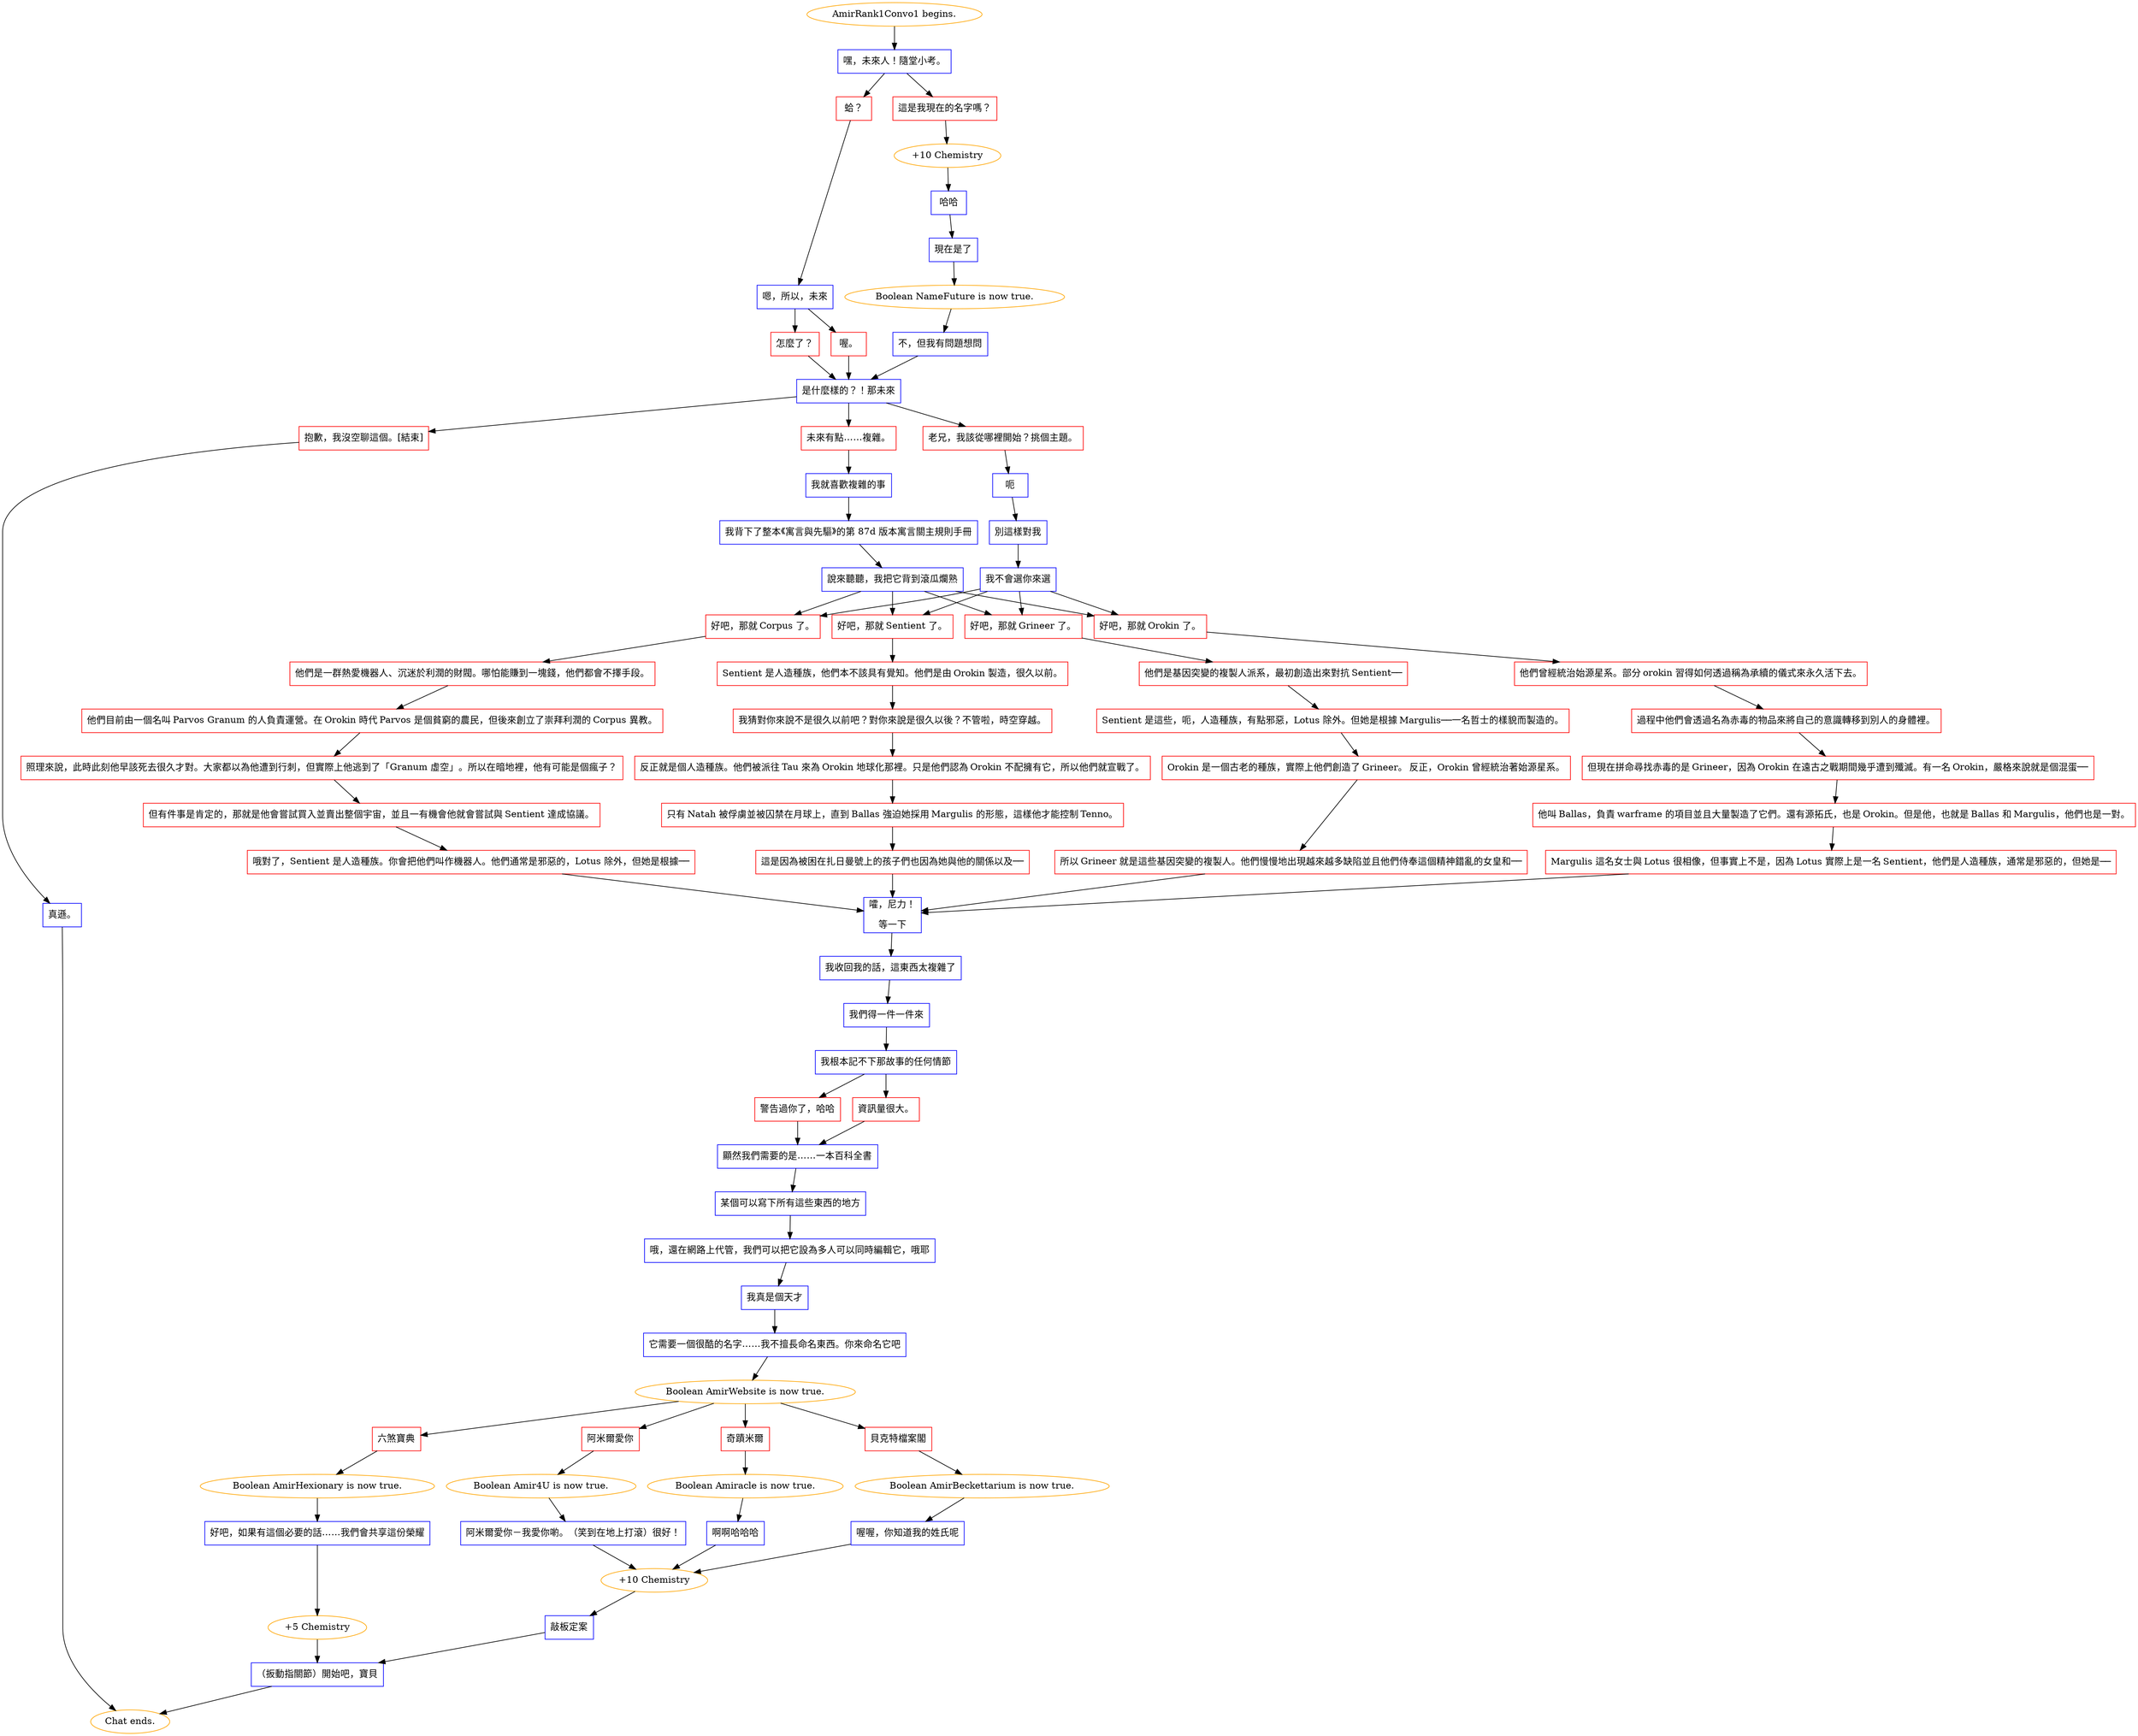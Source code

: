 digraph {
	"AmirRank1Convo1 begins." [color=orange];
		"AmirRank1Convo1 begins." -> j4091789990;
	j4091789990 [label="嘿，未來人！隨堂小考。",shape=box,color=blue];
		j4091789990 -> j3421808200;
		j4091789990 -> j2577388148;
	j3421808200 [label="蛤？",shape=box,color=red];
		j3421808200 -> j1346556019;
	j2577388148 [label="這是我現在的名字嗎？",shape=box,color=red];
		j2577388148 -> j4146718798;
	j1346556019 [label="嗯，所以，未來",shape=box,color=blue];
		j1346556019 -> j2511920319;
		j1346556019 -> j2393295391;
	j4146718798 [label="+10 Chemistry",color=orange];
		j4146718798 -> j4182003928;
	j2511920319 [label="喔。",shape=box,color=red];
		j2511920319 -> j1613093017;
	j2393295391 [label="怎麼了？",shape=box,color=red];
		j2393295391 -> j1613093017;
	j4182003928 [label="哈哈",shape=box,color=blue];
		j4182003928 -> j1734146701;
	j1613093017 [label="是什麼樣的？！那未來",shape=box,color=blue];
		j1613093017 -> j3927261930;
		j1613093017 -> j384230620;
		j1613093017 -> j1626273531;
	j1734146701 [label="現在是了",shape=box,color=blue];
		j1734146701 -> j1461846113;
	j3927261930 [label="老兄，我該從哪裡開始？挑個主題。",shape=box,color=red];
		j3927261930 -> j262200808;
	j384230620 [label="未來有點……複雜。",shape=box,color=red];
		j384230620 -> j1112739062;
	j1626273531 [label="抱歉，我沒空聊這個。[結束]",shape=box,color=red];
		j1626273531 -> j112486613;
	j1461846113 [label="Boolean NameFuture is now true.",color=orange];
		j1461846113 -> j2292596094;
	j262200808 [label="呃",shape=box,color=blue];
		j262200808 -> j3971352753;
	j1112739062 [label="我就喜歡複雜的事",shape=box,color=blue];
		j1112739062 -> j2980946475;
	j112486613 [label="真遜。",shape=box,color=blue];
		j112486613 -> "Chat ends.";
	j2292596094 [label="不，但我有問題想問",shape=box,color=blue];
		j2292596094 -> j1613093017;
	j3971352753 [label="別這樣對我",shape=box,color=blue];
		j3971352753 -> j3464980578;
	j2980946475 [label="我背下了整本《寓言與先驅》的第 87d 版本寓言關主規則手冊",shape=box,color=blue];
		j2980946475 -> j1102101518;
	"Chat ends." [color=orange];
	j3464980578 [label="我不會選你來選",shape=box,color=blue];
		j3464980578 -> j1629490993;
		j3464980578 -> j2324282796;
		j3464980578 -> j4279441191;
		j3464980578 -> j4283977709;
	j1102101518 [label="說來聽聽，我把它背到滾瓜爛熟",shape=box,color=blue];
		j1102101518 -> j1629490993;
		j1102101518 -> j2324282796;
		j1102101518 -> j4279441191;
		j1102101518 -> j4283977709;
	j1629490993 [label="好吧，那就 Orokin 了。",shape=box,color=red];
		j1629490993 -> j1822998442;
	j2324282796 [label="好吧，那就 Corpus 了。",shape=box,color=red];
		j2324282796 -> j3117878096;
	j4279441191 [label="好吧，那就 Grineer 了。",shape=box,color=red];
		j4279441191 -> j2652718103;
	j4283977709 [label="好吧，那就 Sentient 了。",shape=box,color=red];
		j4283977709 -> j2620886777;
	j1822998442 [label="他們曾經統治始源星系。部分 orokin 習得如何透過稱為承續的儀式來永久活下去。",shape=box,color=red];
		j1822998442 -> j2705105350;
	j3117878096 [label="他們是一群熱愛機器人、沉迷於利潤的財閥。哪怕能賺到一塊錢，他們都會不擇手段。",shape=box,color=red];
		j3117878096 -> j1394152337;
	j2652718103 [label="他們是基因突變的複製人派系，最初創造出來對抗 Sentient──",shape=box,color=red];
		j2652718103 -> j2119666376;
	j2620886777 [label="Sentient 是人造種族，他們本不該具有覺知。他們是由 Orokin 製造，很久以前。",shape=box,color=red];
		j2620886777 -> j3123487016;
	j2705105350 [label="過程中他們會透過名為赤毒的物品來將自己的意識轉移到別人的身體裡。",shape=box,color=red];
		j2705105350 -> j2686862694;
	j1394152337 [label="他們目前由一個名叫 Parvos Granum 的人負責運營。在 Orokin 時代 Parvos 是個貧窮的農民，但後來創立了崇拜利潤的 Corpus 異教。",shape=box,color=red];
		j1394152337 -> j4219877921;
	j2119666376 [label="Sentient 是這些，呃，人造種族，有點邪惡，Lotus 除外。但她是根據 Margulis──一名哲士的樣貌而製造的。",shape=box,color=red];
		j2119666376 -> j951062826;
	j3123487016 [label="我猜對你來說不是很久以前吧？對你來說是很久以後？不管啦，時空穿越。",shape=box,color=red];
		j3123487016 -> j2637023281;
	j2686862694 [label="但現在拼命尋找赤毒的是 Grineer，因為 Orokin 在遠古之戰期間幾乎遭到殲滅。有一名 Orokin，嚴格來說就是個混蛋──",shape=box,color=red];
		j2686862694 -> j2171331746;
	j4219877921 [label="照理來說，此時此刻他早該死去很久才對。大家都以為他遭到行刺，但實際上他逃到了「Granum 虛空」。所以在暗地裡，他有可能是個瘋子？",shape=box,color=red];
		j4219877921 -> j890515528;
	j951062826 [label="Orokin 是一個古老的種族，實際上他們創造了 Grineer。 反正，Orokin 曾經統治著始源星系。",shape=box,color=red];
		j951062826 -> j3907348768;
	j2637023281 [label="反正就是個人造種族。他們被派往 Tau 來為 Orokin 地球化那裡。只是他們認為 Orokin 不配擁有它，所以他們就宣戰了。",shape=box,color=red];
		j2637023281 -> j2834862061;
	j2171331746 [label="他叫 Ballas，負責 warframe 的項目並且大量製造了它們。還有源拓氏，也是 Orokin。但是他，也就是 Ballas 和 Margulis，他們也是一對。",shape=box,color=red];
		j2171331746 -> j1184166363;
	j890515528 [label="但有件事是肯定的，那就是他會嘗試買入並賣出整個宇宙，並且一有機會他就會嘗試與 Sentient 達成協議。",shape=box,color=red];
		j890515528 -> j1000981806;
	j3907348768 [label="所以 Grineer 就是這些基因突變的複製人。他們慢慢地出現越來越多缺陷並且他們侍奉這個精神錯亂的女皇和──",shape=box,color=red];
		j3907348768 -> j81495311;
	j2834862061 [label="只有 Natah 被俘虜並被囚禁在月球上，直到 Ballas 強迫她採用 Margulis 的形態，這樣他才能控制 Tenno。",shape=box,color=red];
		j2834862061 -> j270675414;
	j1184166363 [label="Margulis 這名女士與 Lotus 很相像，但事實上不是，因為 Lotus 實際上是一名 Sentient，他們是人造種族，通常是邪惡的，但她是──",shape=box,color=red];
		j1184166363 -> j81495311;
	j1000981806 [label="哦對了，Sentient 是人造種族。你會把他們叫作機器人。他們通常是邪惡的，Lotus 除外，但她是根據──",shape=box,color=red];
		j1000981806 -> j81495311;
	j81495311 [label="嚯，尼力！
等一下",shape=box,color=blue];
		j81495311 -> j100690262;
	j270675414 [label="這是因為被困在扎日曼號上的孩子們也因為她與他的關係以及──",shape=box,color=red];
		j270675414 -> j81495311;
	j100690262 [label="我收回我的話，這東西太複雜了",shape=box,color=blue];
		j100690262 -> j1973613682;
	j1973613682 [label="我們得一件一件來",shape=box,color=blue];
		j1973613682 -> j1446964229;
	j1446964229 [label="我根本記不下那故事的任何情節",shape=box,color=blue];
		j1446964229 -> j2158869143;
		j1446964229 -> j366658683;
	j2158869143 [label="警告過你了，哈哈",shape=box,color=red];
		j2158869143 -> j350296459;
	j366658683 [label="資訊量很大。",shape=box,color=red];
		j366658683 -> j350296459;
	j350296459 [label="顯然我們需要的是……一本百科全書",shape=box,color=blue];
		j350296459 -> j400714491;
	j400714491 [label="某個可以寫下所有這些東西的地方",shape=box,color=blue];
		j400714491 -> j3435536769;
	j3435536769 [label="哦，還在網路上代管，我們可以把它設為多人可以同時編輯它，哦耶",shape=box,color=blue];
		j3435536769 -> j576964677;
	j576964677 [label="我真是個天才",shape=box,color=blue];
		j576964677 -> j1482634750;
	j1482634750 [label="它需要一個很酷的名字……我不擅長命名東西。你來命名它吧",shape=box,color=blue];
		j1482634750 -> j3190503031;
	j3190503031 [label="Boolean AmirWebsite is now true.",color=orange];
		j3190503031 -> j1523974698;
		j3190503031 -> j951734778;
		j3190503031 -> j972347374;
		j3190503031 -> j425560061;
	j1523974698 [label="六煞寶典",shape=box,color=red];
		j1523974698 -> j1320908554;
	j951734778 [label="阿米爾愛你",shape=box,color=red];
		j951734778 -> j4147408115;
	j972347374 [label="奇蹟米爾",shape=box,color=red];
		j972347374 -> j2272127834;
	j425560061 [label="貝克特檔案閣",shape=box,color=red];
		j425560061 -> j1575898145;
	j1320908554 [label="Boolean AmirHexionary is now true.",color=orange];
		j1320908554 -> j731209941;
	j4147408115 [label="Boolean Amir4U is now true.",color=orange];
		j4147408115 -> j2879688791;
	j2272127834 [label="Boolean Amiracle is now true.",color=orange];
		j2272127834 -> j1597788574;
	j1575898145 [label="Boolean AmirBeckettarium is now true.",color=orange];
		j1575898145 -> j3737541134;
	j731209941 [label="好吧，如果有這個必要的話……我們會共享這份榮耀",shape=box,color=blue];
		j731209941 -> j1647833817;
	j2879688791 [label="阿米爾愛你－我愛你喲。（笑到在地上打滾）很好！",shape=box,color=blue];
		j2879688791 -> j3245559775;
	j1597788574 [label="啊啊哈哈哈",shape=box,color=blue];
		j1597788574 -> j3245559775;
	j3737541134 [label="喔喔，你知道我的姓氏呢",shape=box,color=blue];
		j3737541134 -> j3245559775;
	j1647833817 [label="+5 Chemistry",color=orange];
		j1647833817 -> j1051237088;
	j3245559775 [label="+10 Chemistry",color=orange];
		j3245559775 -> j2905425600;
	j1051237088 [label="（扳動指關節）開始吧，寶貝",shape=box,color=blue];
		j1051237088 -> "Chat ends.";
	j2905425600 [label="敲板定案",shape=box,color=blue];
		j2905425600 -> j1051237088;
}
